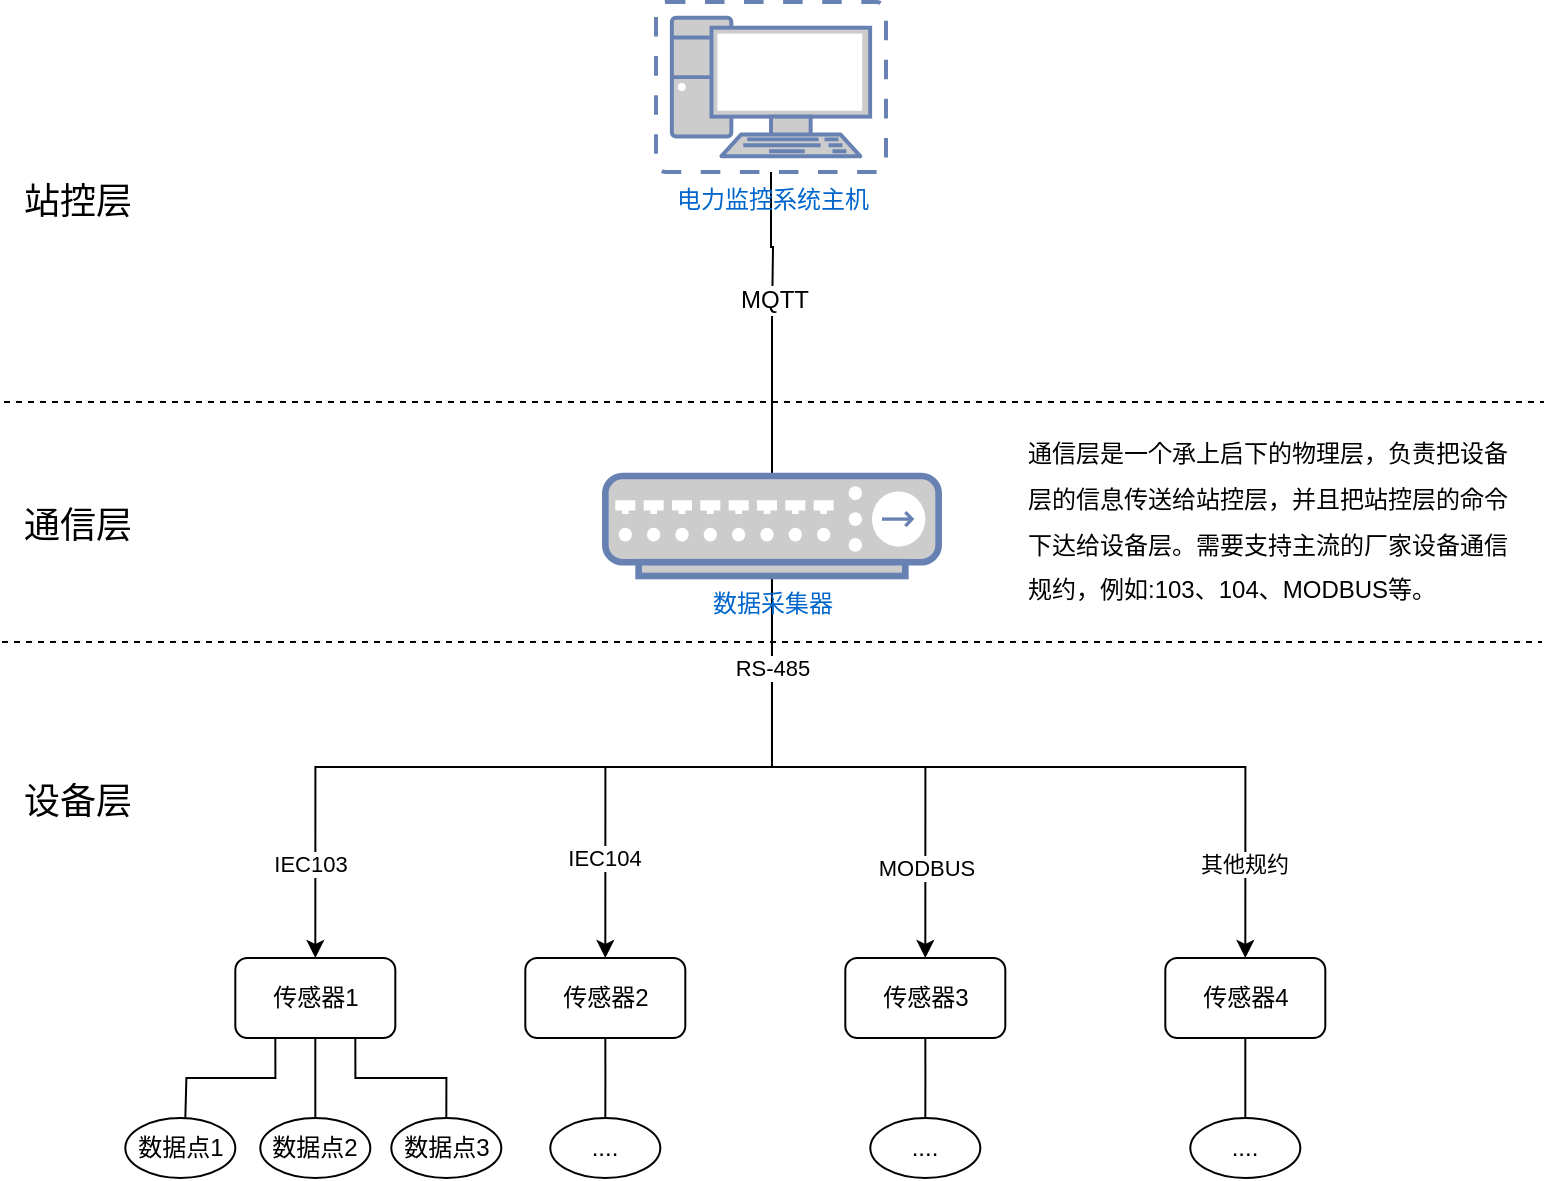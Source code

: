 <mxfile version="14.1.9" type="github">
  <diagram id="ApqqFG8L7qvS_qOuRPtI" name="第 1 页">
    <mxGraphModel dx="932" dy="501" grid="1" gridSize="10" guides="1" tooltips="1" connect="1" arrows="1" fold="1" page="1" pageScale="1" pageWidth="827" pageHeight="1169" math="0" shadow="0">
      <root>
        <mxCell id="0" />
        <mxCell id="1" parent="0" />
        <mxCell id="xsoDjLCZmWEOM9lgs2-u-4" style="edgeStyle=orthogonalEdgeStyle;rounded=0;orthogonalLoop=1;jettySize=auto;html=1;exitX=0.5;exitY=1;exitDx=0;exitDy=0;exitPerimeter=0;entryX=0.5;entryY=0;entryDx=0;entryDy=0;" edge="1" parent="1" source="xsoDjLCZmWEOM9lgs2-u-1" target="xsoDjLCZmWEOM9lgs2-u-8">
          <mxGeometry relative="1" as="geometry">
            <mxPoint x="190.66" y="557" as="targetPoint" />
          </mxGeometry>
        </mxCell>
        <mxCell id="xsoDjLCZmWEOM9lgs2-u-12" value="IEC103" style="edgeLabel;html=1;align=center;verticalAlign=middle;resizable=0;points=[];" vertex="1" connectable="0" parent="xsoDjLCZmWEOM9lgs2-u-4">
          <mxGeometry x="0.355" y="-1" relative="1" as="geometry">
            <mxPoint x="-42.3" y="49" as="offset" />
          </mxGeometry>
        </mxCell>
        <mxCell id="xsoDjLCZmWEOM9lgs2-u-5" style="edgeStyle=orthogonalEdgeStyle;rounded=0;orthogonalLoop=1;jettySize=auto;html=1;exitX=0.5;exitY=1;exitDx=0;exitDy=0;exitPerimeter=0;entryX=0.5;entryY=0;entryDx=0;entryDy=0;" edge="1" parent="1" source="xsoDjLCZmWEOM9lgs2-u-1" target="xsoDjLCZmWEOM9lgs2-u-9">
          <mxGeometry relative="1" as="geometry">
            <mxPoint x="300.66" y="557" as="targetPoint" />
          </mxGeometry>
        </mxCell>
        <mxCell id="xsoDjLCZmWEOM9lgs2-u-13" value="IEC104" style="edgeLabel;html=1;align=center;verticalAlign=middle;resizable=0;points=[];" vertex="1" connectable="0" parent="xsoDjLCZmWEOM9lgs2-u-5">
          <mxGeometry x="0.696" y="-1" relative="1" as="geometry">
            <mxPoint y="-8" as="offset" />
          </mxGeometry>
        </mxCell>
        <mxCell id="xsoDjLCZmWEOM9lgs2-u-6" style="edgeStyle=orthogonalEdgeStyle;rounded=0;orthogonalLoop=1;jettySize=auto;html=1;exitX=0.5;exitY=1;exitDx=0;exitDy=0;exitPerimeter=0;entryX=0.5;entryY=0;entryDx=0;entryDy=0;" edge="1" parent="1" source="xsoDjLCZmWEOM9lgs2-u-1" target="xsoDjLCZmWEOM9lgs2-u-10">
          <mxGeometry relative="1" as="geometry">
            <mxPoint x="510.66" y="557" as="targetPoint" />
          </mxGeometry>
        </mxCell>
        <mxCell id="xsoDjLCZmWEOM9lgs2-u-7" style="edgeStyle=orthogonalEdgeStyle;rounded=0;orthogonalLoop=1;jettySize=auto;html=1;exitX=0.5;exitY=1;exitDx=0;exitDy=0;exitPerimeter=0;entryX=0.5;entryY=0;entryDx=0;entryDy=0;" edge="1" parent="1" source="xsoDjLCZmWEOM9lgs2-u-1" target="xsoDjLCZmWEOM9lgs2-u-11">
          <mxGeometry relative="1" as="geometry">
            <mxPoint x="620.66" y="557" as="targetPoint" />
          </mxGeometry>
        </mxCell>
        <mxCell id="xsoDjLCZmWEOM9lgs2-u-15" value="RS-485" style="edgeLabel;html=1;align=center;verticalAlign=middle;resizable=0;points=[];" vertex="1" connectable="0" parent="xsoDjLCZmWEOM9lgs2-u-7">
          <mxGeometry x="-0.804" relative="1" as="geometry">
            <mxPoint y="4" as="offset" />
          </mxGeometry>
        </mxCell>
        <mxCell id="xsoDjLCZmWEOM9lgs2-u-16" value="其他规约" style="edgeLabel;html=1;align=center;verticalAlign=middle;resizable=0;points=[];" vertex="1" connectable="0" parent="xsoDjLCZmWEOM9lgs2-u-7">
          <mxGeometry x="0.74" y="-1" relative="1" as="geometry">
            <mxPoint y="8" as="offset" />
          </mxGeometry>
        </mxCell>
        <mxCell id="xsoDjLCZmWEOM9lgs2-u-33" style="edgeStyle=orthogonalEdgeStyle;rounded=0;orthogonalLoop=1;jettySize=auto;html=1;exitX=0.5;exitY=0;exitDx=0;exitDy=0;exitPerimeter=0;endArrow=none;endFill=0;" edge="1" parent="1" source="xsoDjLCZmWEOM9lgs2-u-1">
          <mxGeometry relative="1" as="geometry">
            <mxPoint x="413.995" y="259" as="targetPoint" />
          </mxGeometry>
        </mxCell>
        <mxCell id="xsoDjLCZmWEOM9lgs2-u-1" value="数据采集器" style="fontColor=#0066CC;verticalAlign=top;verticalLabelPosition=bottom;labelPosition=center;align=center;html=1;outlineConnect=0;fillColor=#CCCCCC;strokeColor=#6881B3;gradientColor=none;gradientDirection=north;strokeWidth=2;shape=mxgraph.networks.hub;" vertex="1" parent="1">
          <mxGeometry x="330.66" y="337" width="166.67" height="50" as="geometry" />
        </mxCell>
        <mxCell id="xsoDjLCZmWEOM9lgs2-u-17" style="edgeStyle=orthogonalEdgeStyle;rounded=0;orthogonalLoop=1;jettySize=auto;html=1;exitX=0.25;exitY=1;exitDx=0;exitDy=0;endArrow=none;endFill=0;" edge="1" parent="1" source="xsoDjLCZmWEOM9lgs2-u-8">
          <mxGeometry relative="1" as="geometry">
            <mxPoint x="120.66" y="658" as="targetPoint" />
          </mxGeometry>
        </mxCell>
        <mxCell id="xsoDjLCZmWEOM9lgs2-u-21" style="edgeStyle=orthogonalEdgeStyle;rounded=0;orthogonalLoop=1;jettySize=auto;html=1;exitX=0.5;exitY=1;exitDx=0;exitDy=0;entryX=0.5;entryY=0;entryDx=0;entryDy=0;endArrow=none;endFill=0;" edge="1" parent="1" source="xsoDjLCZmWEOM9lgs2-u-8" target="xsoDjLCZmWEOM9lgs2-u-22">
          <mxGeometry relative="1" as="geometry">
            <mxPoint x="185.66" y="658" as="targetPoint" />
          </mxGeometry>
        </mxCell>
        <mxCell id="xsoDjLCZmWEOM9lgs2-u-23" style="edgeStyle=orthogonalEdgeStyle;rounded=0;orthogonalLoop=1;jettySize=auto;html=1;exitX=0.75;exitY=1;exitDx=0;exitDy=0;entryX=0.5;entryY=0;entryDx=0;entryDy=0;endArrow=none;endFill=0;" edge="1" parent="1" source="xsoDjLCZmWEOM9lgs2-u-8" target="xsoDjLCZmWEOM9lgs2-u-24">
          <mxGeometry relative="1" as="geometry">
            <mxPoint x="250.66" y="658" as="targetPoint" />
          </mxGeometry>
        </mxCell>
        <mxCell id="xsoDjLCZmWEOM9lgs2-u-8" value="传感器1" style="rounded=1;whiteSpace=wrap;html=1;" vertex="1" parent="1">
          <mxGeometry x="145.66" y="578" width="80" height="40" as="geometry" />
        </mxCell>
        <mxCell id="xsoDjLCZmWEOM9lgs2-u-25" style="edgeStyle=orthogonalEdgeStyle;rounded=0;orthogonalLoop=1;jettySize=auto;html=1;exitX=0.5;exitY=1;exitDx=0;exitDy=0;endArrow=none;endFill=0;" edge="1" parent="1" source="xsoDjLCZmWEOM9lgs2-u-9">
          <mxGeometry relative="1" as="geometry">
            <mxPoint x="330.66" y="658" as="targetPoint" />
          </mxGeometry>
        </mxCell>
        <mxCell id="xsoDjLCZmWEOM9lgs2-u-9" value="传感器2" style="rounded=1;whiteSpace=wrap;html=1;" vertex="1" parent="1">
          <mxGeometry x="290.66" y="578" width="80" height="40" as="geometry" />
        </mxCell>
        <mxCell id="xsoDjLCZmWEOM9lgs2-u-27" style="edgeStyle=orthogonalEdgeStyle;rounded=0;orthogonalLoop=1;jettySize=auto;html=1;exitX=0.5;exitY=1;exitDx=0;exitDy=0;endArrow=none;endFill=0;" edge="1" parent="1" source="xsoDjLCZmWEOM9lgs2-u-10">
          <mxGeometry relative="1" as="geometry">
            <mxPoint x="490.66" y="658" as="targetPoint" />
          </mxGeometry>
        </mxCell>
        <mxCell id="xsoDjLCZmWEOM9lgs2-u-10" value="传感器3" style="rounded=1;whiteSpace=wrap;html=1;" vertex="1" parent="1">
          <mxGeometry x="450.66" y="578" width="80" height="40" as="geometry" />
        </mxCell>
        <mxCell id="xsoDjLCZmWEOM9lgs2-u-31" style="edgeStyle=orthogonalEdgeStyle;rounded=0;orthogonalLoop=1;jettySize=auto;html=1;exitX=0.5;exitY=1;exitDx=0;exitDy=0;entryX=0.5;entryY=0;entryDx=0;entryDy=0;endArrow=none;endFill=0;" edge="1" parent="1" source="xsoDjLCZmWEOM9lgs2-u-11" target="xsoDjLCZmWEOM9lgs2-u-30">
          <mxGeometry relative="1" as="geometry" />
        </mxCell>
        <mxCell id="xsoDjLCZmWEOM9lgs2-u-11" value="传感器4" style="rounded=1;whiteSpace=wrap;html=1;" vertex="1" parent="1">
          <mxGeometry x="610.66" y="578" width="80" height="40" as="geometry" />
        </mxCell>
        <mxCell id="xsoDjLCZmWEOM9lgs2-u-14" value="MODBUS" style="edgeLabel;html=1;align=center;verticalAlign=middle;resizable=0;points=[];" vertex="1" connectable="0" parent="1">
          <mxGeometry x="490.66" y="533.0" as="geometry" />
        </mxCell>
        <mxCell id="xsoDjLCZmWEOM9lgs2-u-18" value="数据点1" style="ellipse;whiteSpace=wrap;html=1;" vertex="1" parent="1">
          <mxGeometry x="90.66" y="658" width="55" height="30" as="geometry" />
        </mxCell>
        <mxCell id="xsoDjLCZmWEOM9lgs2-u-22" value="数据点2" style="ellipse;whiteSpace=wrap;html=1;" vertex="1" parent="1">
          <mxGeometry x="158.16" y="658" width="55" height="30" as="geometry" />
        </mxCell>
        <mxCell id="xsoDjLCZmWEOM9lgs2-u-24" value="数据点3" style="ellipse;whiteSpace=wrap;html=1;" vertex="1" parent="1">
          <mxGeometry x="223.66" y="658" width="55" height="30" as="geometry" />
        </mxCell>
        <mxCell id="xsoDjLCZmWEOM9lgs2-u-26" value="...." style="ellipse;whiteSpace=wrap;html=1;" vertex="1" parent="1">
          <mxGeometry x="303.16" y="658" width="55" height="30" as="geometry" />
        </mxCell>
        <mxCell id="xsoDjLCZmWEOM9lgs2-u-28" value="...." style="ellipse;whiteSpace=wrap;html=1;" vertex="1" parent="1">
          <mxGeometry x="463.16" y="658" width="55" height="30" as="geometry" />
        </mxCell>
        <mxCell id="xsoDjLCZmWEOM9lgs2-u-30" value="...." style="ellipse;whiteSpace=wrap;html=1;" vertex="1" parent="1">
          <mxGeometry x="623.16" y="658" width="55" height="30" as="geometry" />
        </mxCell>
        <mxCell id="xsoDjLCZmWEOM9lgs2-u-41" value="" style="edgeStyle=orthogonalEdgeStyle;rounded=0;orthogonalLoop=1;jettySize=auto;html=1;endArrow=none;endFill=0;fontSize=18;" edge="1" parent="1" target="xsoDjLCZmWEOM9lgs2-u-34">
          <mxGeometry relative="1" as="geometry">
            <mxPoint x="414" y="260" as="sourcePoint" />
          </mxGeometry>
        </mxCell>
        <mxCell id="xsoDjLCZmWEOM9lgs2-u-42" value="MQTT" style="edgeLabel;html=1;align=center;verticalAlign=middle;resizable=0;points=[];fontSize=12;" vertex="1" connectable="0" parent="xsoDjLCZmWEOM9lgs2-u-41">
          <mxGeometry x="-0.048" y="-1" relative="1" as="geometry">
            <mxPoint x="-1" y="25" as="offset" />
          </mxGeometry>
        </mxCell>
        <mxCell id="xsoDjLCZmWEOM9lgs2-u-34" value="电力监控系统主机" style="fontColor=#0066CC;verticalAlign=top;verticalLabelPosition=bottom;labelPosition=center;align=center;html=1;outlineConnect=0;fillColor=#CCCCCC;strokeColor=#6881B3;gradientColor=none;gradientDirection=north;strokeWidth=2;shape=mxgraph.networks.virtual_pc;" vertex="1" parent="1">
          <mxGeometry x="356" y="100" width="115" height="85" as="geometry" />
        </mxCell>
        <mxCell id="xsoDjLCZmWEOM9lgs2-u-35" value="" style="endArrow=none;dashed=1;html=1;" edge="1" parent="1">
          <mxGeometry width="50" height="50" relative="1" as="geometry">
            <mxPoint x="30" y="300" as="sourcePoint" />
            <mxPoint x="800" y="300" as="targetPoint" />
          </mxGeometry>
        </mxCell>
        <mxCell id="xsoDjLCZmWEOM9lgs2-u-36" value="" style="endArrow=none;dashed=1;html=1;" edge="1" parent="1">
          <mxGeometry width="50" height="50" relative="1" as="geometry">
            <mxPoint x="29" y="420" as="sourcePoint" />
            <mxPoint x="799" y="420" as="targetPoint" />
          </mxGeometry>
        </mxCell>
        <mxCell id="xsoDjLCZmWEOM9lgs2-u-37" value="通信层" style="text;html=1;strokeColor=none;fillColor=none;align=center;verticalAlign=middle;whiteSpace=wrap;rounded=0;fontSize=18;" vertex="1" parent="1">
          <mxGeometry x="34" y="352" width="66" height="20" as="geometry" />
        </mxCell>
        <mxCell id="xsoDjLCZmWEOM9lgs2-u-38" value="设备层" style="text;html=1;strokeColor=none;fillColor=none;align=center;verticalAlign=middle;whiteSpace=wrap;rounded=0;fontSize=18;" vertex="1" parent="1">
          <mxGeometry x="34" y="490" width="66" height="20" as="geometry" />
        </mxCell>
        <mxCell id="xsoDjLCZmWEOM9lgs2-u-39" value="站控层" style="text;html=1;strokeColor=none;fillColor=none;align=center;verticalAlign=middle;whiteSpace=wrap;rounded=0;fontSize=18;" vertex="1" parent="1">
          <mxGeometry x="36" y="190" width="62" height="20" as="geometry" />
        </mxCell>
        <mxCell id="xsoDjLCZmWEOM9lgs2-u-47" value="&lt;p style=&quot;line-height: 190%&quot;&gt;通信层是一个承上启下的物理层，负责把设备&lt;br&gt;层的信息传送给站控层，并且把站控层的命令&lt;br&gt;下达给设备层。需要支持主流的厂家设备通信&lt;br&gt;规约，例如:103、104、MODBUS等。&lt;/p&gt;" style="text;html=1;align=left;verticalAlign=middle;resizable=0;points=[];autosize=1;fontSize=12;" vertex="1" parent="1">
          <mxGeometry x="540" y="300" width="260" height="120" as="geometry" />
        </mxCell>
      </root>
    </mxGraphModel>
  </diagram>
</mxfile>
